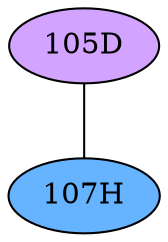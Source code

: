 // The Round Table
graph {
	"105D" [fillcolor="#D3A4FF" style=radial]
	"107H" [fillcolor="#66B3FF" style=radial]
	"105D" -- "107H" [penwidth=1]
}

